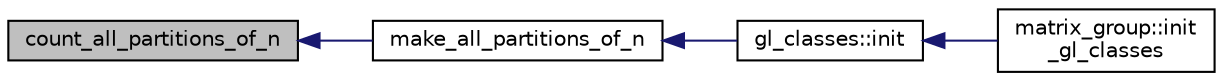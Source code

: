 digraph "count_all_partitions_of_n"
{
  edge [fontname="Helvetica",fontsize="10",labelfontname="Helvetica",labelfontsize="10"];
  node [fontname="Helvetica",fontsize="10",shape=record];
  rankdir="LR";
  Node17 [label="count_all_partitions_of_n",height=0.2,width=0.4,color="black", fillcolor="grey75", style="filled", fontcolor="black"];
  Node17 -> Node18 [dir="back",color="midnightblue",fontsize="10",style="solid",fontname="Helvetica"];
  Node18 [label="make_all_partitions_of_n",height=0.2,width=0.4,color="black", fillcolor="white", style="filled",URL="$d2/d23/combinatorics_8h.html#ac004d49af3c23fab0e76532f131d1663"];
  Node18 -> Node19 [dir="back",color="midnightblue",fontsize="10",style="solid",fontname="Helvetica"];
  Node19 [label="gl_classes::init",height=0.2,width=0.4,color="black", fillcolor="white", style="filled",URL="$d6/dab/classgl__classes.html#a48ec2319989d4fc7b36d736aef4f6452"];
  Node19 -> Node20 [dir="back",color="midnightblue",fontsize="10",style="solid",fontname="Helvetica"];
  Node20 [label="matrix_group::init\l_gl_classes",height=0.2,width=0.4,color="black", fillcolor="white", style="filled",URL="$d3/ded/classmatrix__group.html#a5f08c24debccc24b4c64033622a3fc0a"];
}
